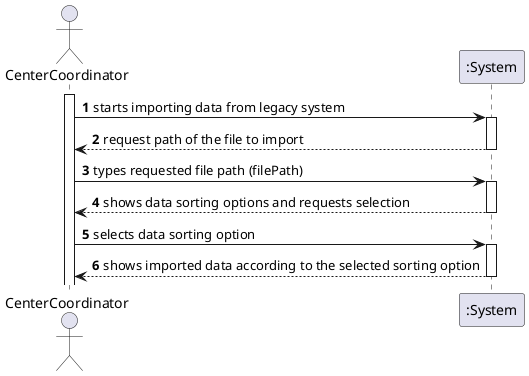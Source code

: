 @startuml
autonumber
autoactivate on
scale 1
actor "CenterCoordinator" as coordinator
participant ":System" as system

'1
activate coordinator
coordinator -> system : starts importing data from legacy system
return request path of the file to import

coordinator -> system : types requested file path (filePath)
return shows data sorting options and requests selection

coordinator -> system :  selects data sorting option
return shows imported data according to the selected sorting option

@enduml